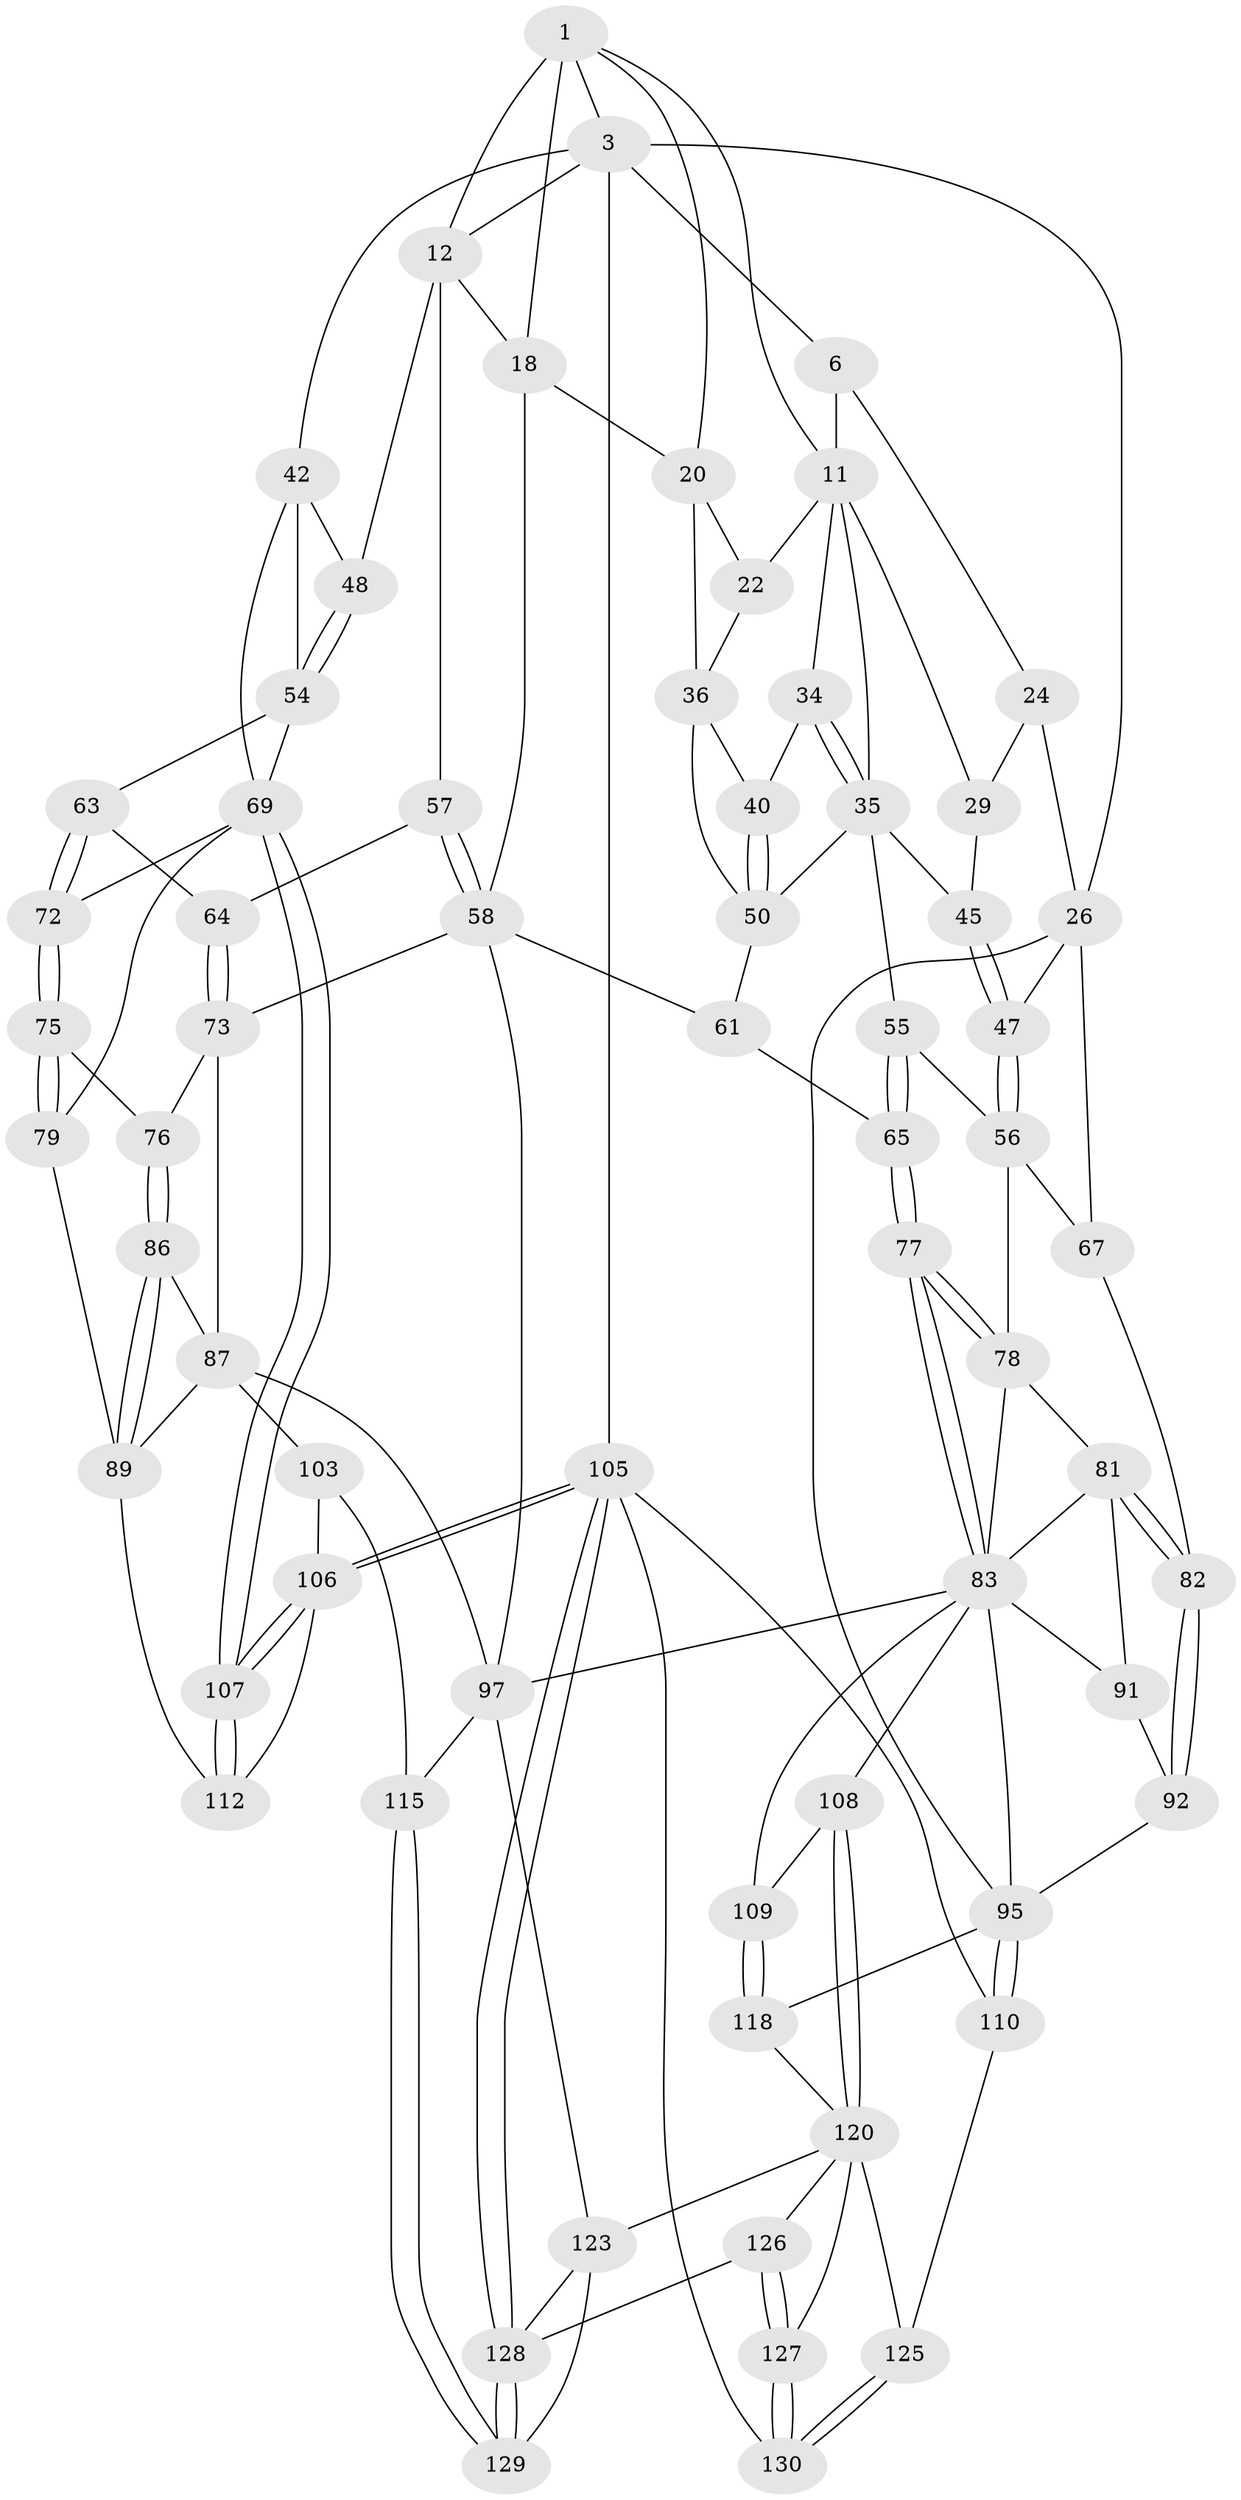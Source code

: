 // original degree distribution, {3: 0.015151515151515152, 4: 0.20454545454545456, 6: 0.1893939393939394, 5: 0.5909090909090909}
// Generated by graph-tools (version 1.1) at 2025/28/03/15/25 16:28:02]
// undirected, 66 vertices, 154 edges
graph export_dot {
graph [start="1"]
  node [color=gray90,style=filled];
  1 [pos="+0.5680165076308209+0",super="+2+8"];
  3 [pos="+1+0",super="+41+4"];
  6 [pos="+0.1504321996578508+0",super="+7+17"];
  11 [pos="+0.3970308015733307+0.10461927682338176",super="+15"];
  12 [pos="+0.814430364307021+0.15000201531468785",super="+13"];
  18 [pos="+0.6395510770078137+0.13933431547428357",super="+30"];
  20 [pos="+0.5577177578248426+0.18026238080434992",super="+32+21"];
  22 [pos="+0.45552921210530173+0.1763540356115975"];
  24 [pos="+0.18786917763439118+0.03863813534218037",super="+25"];
  26 [pos="+0+0.25624102510673424",super="+46+27"];
  29 [pos="+0.22068751287122565+0.17095470873618682",super="+38"];
  34 [pos="+0.3746886877583744+0.23103000922494682"];
  35 [pos="+0.3148241360959212+0.2767958678552045",super="+44"];
  36 [pos="+0.5524771693288234+0.3080087486117781",super="+37"];
  40 [pos="+0.4513437188872932+0.2758849740415481"];
  42 [pos="+1+0.22008659894900623",super="+53+43"];
  45 [pos="+0.2479943317086069+0.28346348328874144"];
  47 [pos="+0.10067600103672737+0.33250292297363604"];
  48 [pos="+0.9387608511931376+0.3112306120776802"];
  50 [pos="+0.35887320957751645+0.3311440023170173",super="+52"];
  54 [pos="+0.9572480891234483+0.4008443881132146",super="+62"];
  55 [pos="+0.31258027523715026+0.3670394517729847"];
  56 [pos="+0.13847500446826028+0.3987604756527923",super="+66"];
  57 [pos="+0.7996739119325961+0.3911588658414713"];
  58 [pos="+0.6942796158770485+0.4733451668512407",super="+59"];
  61 [pos="+0.5054347409332418+0.4502416584118601"];
  63 [pos="+0.8833127477544804+0.4273107731737943"];
  64 [pos="+0.8078296246993549+0.39867403801193263"];
  65 [pos="+0.3643301681602648+0.5015499933036768"];
  67 [pos="+0.11222630827500912+0.47767380312683483"];
  69 [pos="+1+0.6054900898675479",super="+70"];
  72 [pos="+0.8928721873464978+0.4991704312948762"];
  73 [pos="+0.8279562398504676+0.52424461345663",super="+74"];
  75 [pos="+0.889574106501959+0.5070563712800599"];
  76 [pos="+0.8436696446814437+0.5328670726085408"];
  77 [pos="+0.3600553861418112+0.5097754917996424"];
  78 [pos="+0.24061697157230177+0.5029844875908939",super="+80"];
  79 [pos="+0.9849651412304457+0.6122430938193466"];
  81 [pos="+0.17807929564731861+0.559580576170379",super="+90"];
  82 [pos="+0.10578730088347901+0.5468268823919679"];
  83 [pos="+0.35942531664769767+0.5673272867839922",super="+84+99"];
  86 [pos="+0.8666075850754043+0.594791876643643"];
  87 [pos="+0.8199820386018382+0.6221063028029816",super="+88+102"];
  89 [pos="+0.959536961329984+0.6217928211082053",super="+104"];
  91 [pos="+0.16781693462577102+0.6585340081290734"];
  92 [pos="+0.06671737761436485+0.6254073333662012"];
  95 [pos="+0+0.6981069582138352",super="+96"];
  97 [pos="+0.5696166555970732+0.6439145275361767",super="+101+98"];
  103 [pos="+0.7406942782431378+0.6900974648151449",super="+114"];
  105 [pos="+1+1",super="+111"];
  106 [pos="+1+1",super="+117"];
  107 [pos="+1+0.7198521726305207"];
  108 [pos="+0.25280391113418865+0.7422774341140576"];
  109 [pos="+0.23870407827043144+0.7285423646800226"];
  110 [pos="+0+0.7016007240576535"];
  112 [pos="+0.8761730435304004+0.7654261818706419"];
  115 [pos="+0.7434228650530358+0.8558161805508708",super="+116"];
  118 [pos="+0.1269338480557243+0.7932830250633209"];
  120 [pos="+0.24329454912820916+0.8356451204656116",super="+124+121"];
  123 [pos="+0.45371341062621634+0.8933402190232592",super="+131"];
  125 [pos="+0.051821837493038106+0.8651139207983828"];
  126 [pos="+0.22534987647411744+1"];
  127 [pos="+0.13556216767638624+1"];
  128 [pos="+0.9051064160487047+1",super="+132"];
  129 [pos="+0.7350867246465767+0.9023451858346331"];
  130 [pos="+0.03117799427783403+1"];
  1 -- 3;
  1 -- 12 [weight=2];
  1 -- 18 [weight=2];
  1 -- 20 [weight=2];
  1 -- 11;
  3 -- 12;
  3 -- 6;
  3 -- 105 [weight=2];
  3 -- 42 [weight=2];
  3 -- 26;
  6 -- 11 [weight=2];
  6 -- 24;
  11 -- 34;
  11 -- 35;
  11 -- 22;
  11 -- 29;
  12 -- 48;
  12 -- 57;
  12 -- 18;
  18 -- 58;
  18 -- 20;
  20 -- 36;
  20 -- 22;
  22 -- 36;
  24 -- 29 [weight=2];
  24 -- 26 [weight=2];
  26 -- 47;
  26 -- 67;
  26 -- 95;
  29 -- 45;
  34 -- 35;
  34 -- 35;
  34 -- 40;
  35 -- 50;
  35 -- 45;
  35 -- 55;
  36 -- 40;
  36 -- 50;
  40 -- 50;
  40 -- 50;
  42 -- 69;
  42 -- 54;
  42 -- 48;
  45 -- 47;
  45 -- 47;
  47 -- 56;
  47 -- 56;
  48 -- 54;
  48 -- 54;
  50 -- 61;
  54 -- 63;
  54 -- 69;
  55 -- 56;
  55 -- 65;
  55 -- 65;
  56 -- 67;
  56 -- 78;
  57 -- 58;
  57 -- 58;
  57 -- 64;
  58 -- 97;
  58 -- 61;
  58 -- 73;
  61 -- 65;
  63 -- 64;
  63 -- 72;
  63 -- 72;
  64 -- 73;
  64 -- 73;
  65 -- 77;
  65 -- 77;
  67 -- 82;
  69 -- 107;
  69 -- 107;
  69 -- 72;
  69 -- 79;
  72 -- 75;
  72 -- 75;
  73 -- 76;
  73 -- 87;
  75 -- 76;
  75 -- 79;
  75 -- 79;
  76 -- 86;
  76 -- 86;
  77 -- 78;
  77 -- 78;
  77 -- 83;
  77 -- 83;
  78 -- 81;
  78 -- 83;
  79 -- 89;
  81 -- 82;
  81 -- 82;
  81 -- 91;
  81 -- 83;
  82 -- 92;
  82 -- 92;
  83 -- 91;
  83 -- 109;
  83 -- 95;
  83 -- 97;
  83 -- 108;
  86 -- 87;
  86 -- 89;
  86 -- 89;
  87 -- 97;
  87 -- 103 [weight=2];
  87 -- 89;
  89 -- 112;
  91 -- 92;
  92 -- 95;
  95 -- 110;
  95 -- 110;
  95 -- 118;
  97 -- 115 [weight=2];
  97 -- 123;
  103 -- 106;
  103 -- 115;
  105 -- 106;
  105 -- 106;
  105 -- 128;
  105 -- 128;
  105 -- 130;
  105 -- 110;
  106 -- 107;
  106 -- 107;
  106 -- 112;
  107 -- 112;
  107 -- 112;
  108 -- 109;
  108 -- 120;
  108 -- 120;
  109 -- 118;
  109 -- 118;
  110 -- 125;
  115 -- 129;
  115 -- 129;
  118 -- 120;
  120 -- 123;
  120 -- 126;
  120 -- 125;
  120 -- 127;
  123 -- 128;
  123 -- 129;
  125 -- 130;
  125 -- 130;
  126 -- 127;
  126 -- 127;
  126 -- 128;
  127 -- 130;
  127 -- 130;
  128 -- 129;
  128 -- 129;
}

